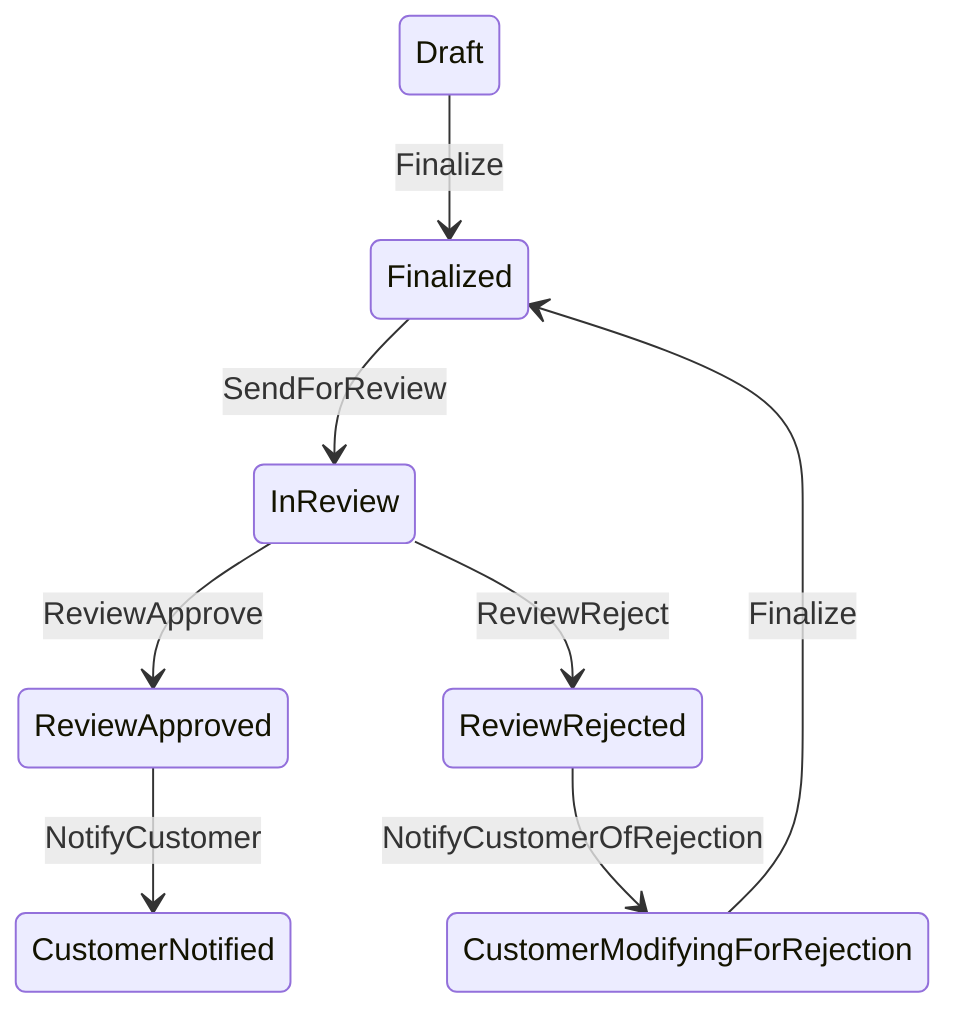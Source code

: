 stateDiagram-v2
Draft --> Finalized : Finalize
Finalized --> InReview : SendForReview
InReview --> ReviewApproved : ReviewApprove
InReview --> ReviewRejected : ReviewReject
ReviewApproved --> CustomerNotified : NotifyCustomer
ReviewRejected --> CustomerModifyingForRejection : NotifyCustomerOfRejection
CustomerModifyingForRejection --> Finalized : Finalize